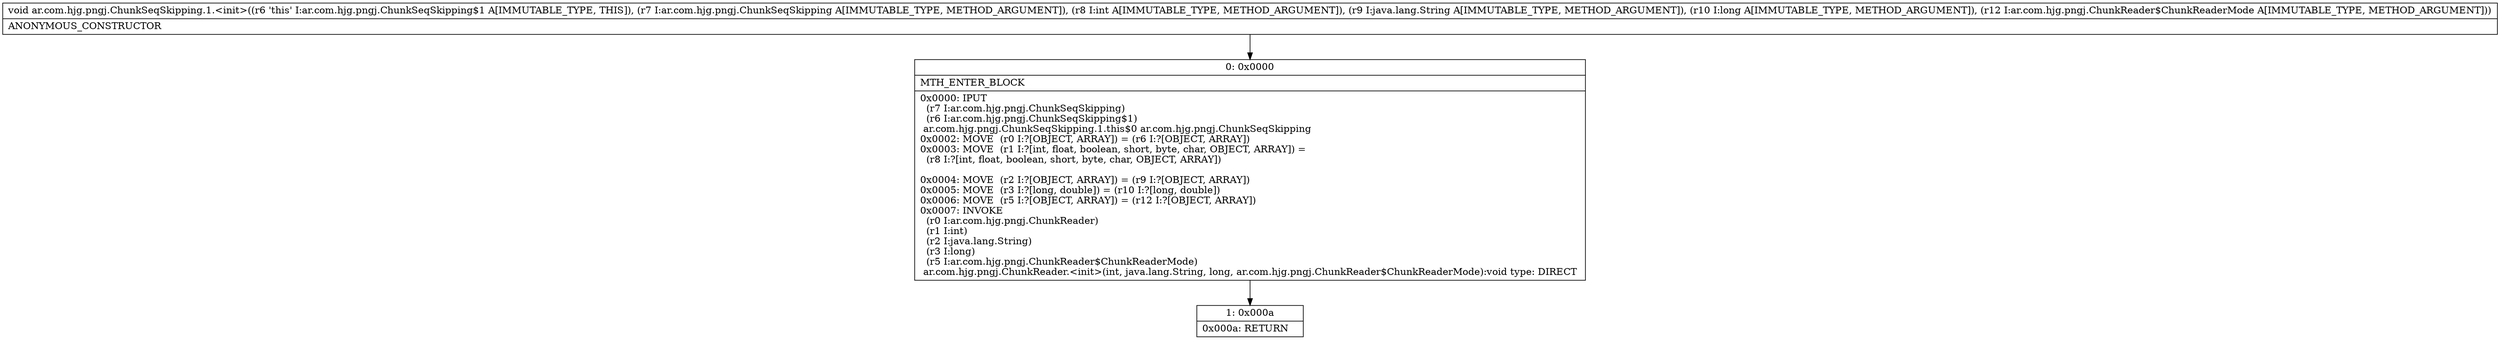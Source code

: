 digraph "CFG forar.com.hjg.pngj.ChunkSeqSkipping.1.\<init\>(Lar\/com\/hjg\/pngj\/ChunkSeqSkipping;ILjava\/lang\/String;JLar\/com\/hjg\/pngj\/ChunkReader$ChunkReaderMode;)V" {
Node_0 [shape=record,label="{0\:\ 0x0000|MTH_ENTER_BLOCK\l|0x0000: IPUT  \l  (r7 I:ar.com.hjg.pngj.ChunkSeqSkipping)\l  (r6 I:ar.com.hjg.pngj.ChunkSeqSkipping$1)\l ar.com.hjg.pngj.ChunkSeqSkipping.1.this$0 ar.com.hjg.pngj.ChunkSeqSkipping \l0x0002: MOVE  (r0 I:?[OBJECT, ARRAY]) = (r6 I:?[OBJECT, ARRAY]) \l0x0003: MOVE  (r1 I:?[int, float, boolean, short, byte, char, OBJECT, ARRAY]) = \l  (r8 I:?[int, float, boolean, short, byte, char, OBJECT, ARRAY])\l \l0x0004: MOVE  (r2 I:?[OBJECT, ARRAY]) = (r9 I:?[OBJECT, ARRAY]) \l0x0005: MOVE  (r3 I:?[long, double]) = (r10 I:?[long, double]) \l0x0006: MOVE  (r5 I:?[OBJECT, ARRAY]) = (r12 I:?[OBJECT, ARRAY]) \l0x0007: INVOKE  \l  (r0 I:ar.com.hjg.pngj.ChunkReader)\l  (r1 I:int)\l  (r2 I:java.lang.String)\l  (r3 I:long)\l  (r5 I:ar.com.hjg.pngj.ChunkReader$ChunkReaderMode)\l ar.com.hjg.pngj.ChunkReader.\<init\>(int, java.lang.String, long, ar.com.hjg.pngj.ChunkReader$ChunkReaderMode):void type: DIRECT \l}"];
Node_1 [shape=record,label="{1\:\ 0x000a|0x000a: RETURN   \l}"];
MethodNode[shape=record,label="{void ar.com.hjg.pngj.ChunkSeqSkipping.1.\<init\>((r6 'this' I:ar.com.hjg.pngj.ChunkSeqSkipping$1 A[IMMUTABLE_TYPE, THIS]), (r7 I:ar.com.hjg.pngj.ChunkSeqSkipping A[IMMUTABLE_TYPE, METHOD_ARGUMENT]), (r8 I:int A[IMMUTABLE_TYPE, METHOD_ARGUMENT]), (r9 I:java.lang.String A[IMMUTABLE_TYPE, METHOD_ARGUMENT]), (r10 I:long A[IMMUTABLE_TYPE, METHOD_ARGUMENT]), (r12 I:ar.com.hjg.pngj.ChunkReader$ChunkReaderMode A[IMMUTABLE_TYPE, METHOD_ARGUMENT]))  | ANONYMOUS_CONSTRUCTOR\l}"];
MethodNode -> Node_0;
Node_0 -> Node_1;
}

